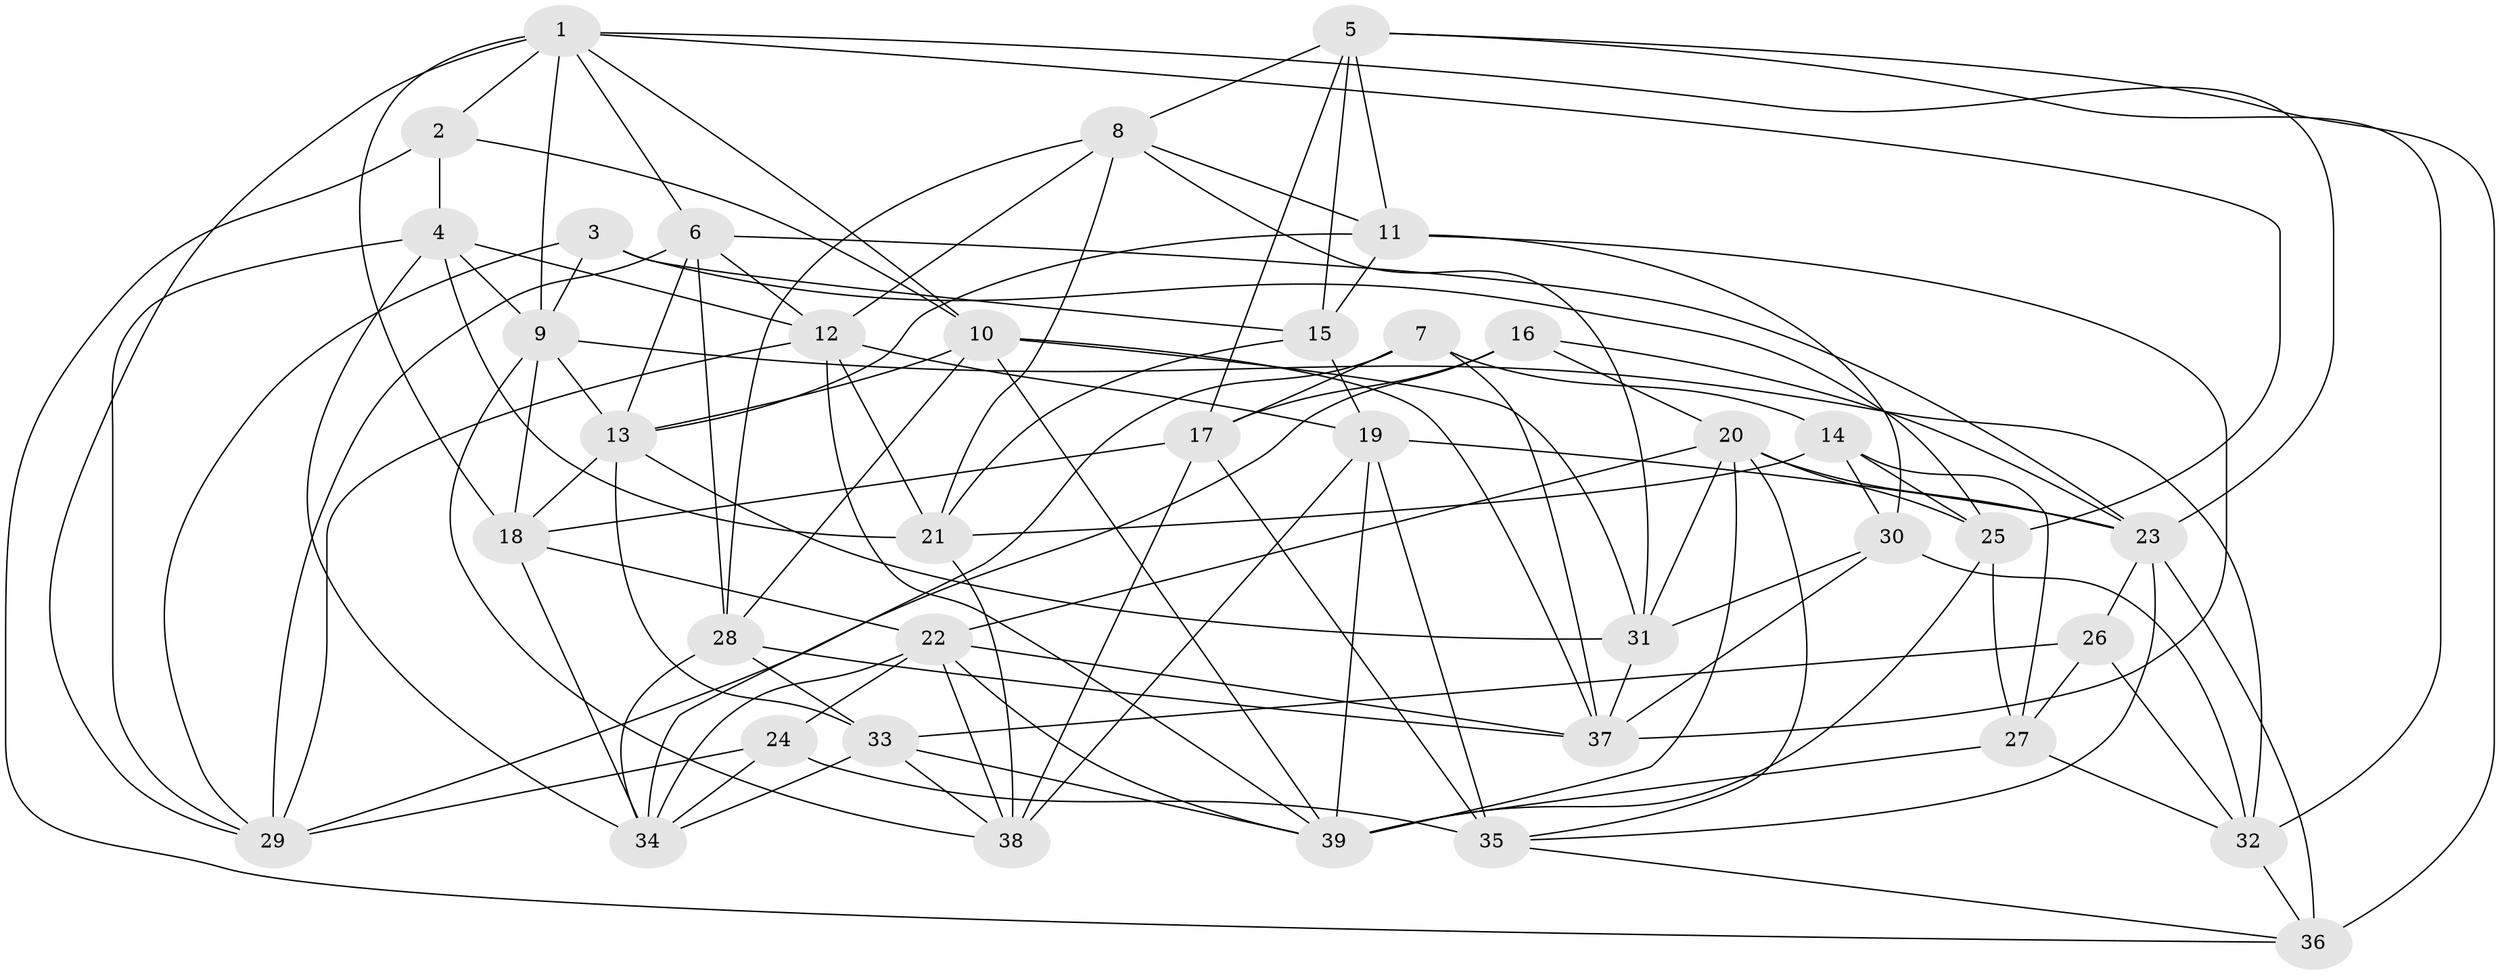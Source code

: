 // original degree distribution, {4: 1.0}
// Generated by graph-tools (version 1.1) at 2025/38/03/04/25 23:38:15]
// undirected, 39 vertices, 116 edges
graph export_dot {
  node [color=gray90,style=filled];
  1;
  2;
  3;
  4;
  5;
  6;
  7;
  8;
  9;
  10;
  11;
  12;
  13;
  14;
  15;
  16;
  17;
  18;
  19;
  20;
  21;
  22;
  23;
  24;
  25;
  26;
  27;
  28;
  29;
  30;
  31;
  32;
  33;
  34;
  35;
  36;
  37;
  38;
  39;
  1 -- 2 [weight=1.0];
  1 -- 6 [weight=1.0];
  1 -- 9 [weight=1.0];
  1 -- 10 [weight=1.0];
  1 -- 18 [weight=1.0];
  1 -- 23 [weight=1.0];
  1 -- 25 [weight=1.0];
  1 -- 29 [weight=1.0];
  2 -- 4 [weight=2.0];
  2 -- 10 [weight=2.0];
  2 -- 36 [weight=1.0];
  3 -- 9 [weight=1.0];
  3 -- 15 [weight=1.0];
  3 -- 25 [weight=1.0];
  3 -- 29 [weight=1.0];
  4 -- 9 [weight=2.0];
  4 -- 12 [weight=1.0];
  4 -- 21 [weight=1.0];
  4 -- 29 [weight=1.0];
  4 -- 34 [weight=1.0];
  5 -- 8 [weight=1.0];
  5 -- 11 [weight=1.0];
  5 -- 15 [weight=1.0];
  5 -- 17 [weight=1.0];
  5 -- 32 [weight=1.0];
  5 -- 36 [weight=1.0];
  6 -- 12 [weight=1.0];
  6 -- 13 [weight=1.0];
  6 -- 23 [weight=1.0];
  6 -- 28 [weight=1.0];
  6 -- 29 [weight=1.0];
  7 -- 14 [weight=2.0];
  7 -- 17 [weight=1.0];
  7 -- 34 [weight=2.0];
  7 -- 37 [weight=1.0];
  8 -- 11 [weight=1.0];
  8 -- 12 [weight=1.0];
  8 -- 21 [weight=1.0];
  8 -- 28 [weight=1.0];
  8 -- 31 [weight=1.0];
  9 -- 13 [weight=1.0];
  9 -- 18 [weight=1.0];
  9 -- 32 [weight=1.0];
  9 -- 38 [weight=1.0];
  10 -- 13 [weight=1.0];
  10 -- 28 [weight=1.0];
  10 -- 31 [weight=1.0];
  10 -- 37 [weight=1.0];
  10 -- 39 [weight=1.0];
  11 -- 13 [weight=1.0];
  11 -- 15 [weight=2.0];
  11 -- 30 [weight=1.0];
  11 -- 37 [weight=2.0];
  12 -- 19 [weight=1.0];
  12 -- 21 [weight=1.0];
  12 -- 29 [weight=2.0];
  12 -- 39 [weight=1.0];
  13 -- 18 [weight=1.0];
  13 -- 31 [weight=1.0];
  13 -- 33 [weight=2.0];
  14 -- 21 [weight=1.0];
  14 -- 25 [weight=1.0];
  14 -- 27 [weight=2.0];
  14 -- 30 [weight=2.0];
  15 -- 19 [weight=1.0];
  15 -- 21 [weight=1.0];
  16 -- 17 [weight=1.0];
  16 -- 20 [weight=1.0];
  16 -- 23 [weight=1.0];
  16 -- 29 [weight=1.0];
  17 -- 18 [weight=1.0];
  17 -- 35 [weight=1.0];
  17 -- 38 [weight=1.0];
  18 -- 22 [weight=1.0];
  18 -- 34 [weight=1.0];
  19 -- 23 [weight=1.0];
  19 -- 35 [weight=1.0];
  19 -- 38 [weight=1.0];
  19 -- 39 [weight=1.0];
  20 -- 22 [weight=2.0];
  20 -- 23 [weight=1.0];
  20 -- 25 [weight=1.0];
  20 -- 31 [weight=1.0];
  20 -- 35 [weight=1.0];
  20 -- 39 [weight=1.0];
  21 -- 38 [weight=1.0];
  22 -- 24 [weight=1.0];
  22 -- 34 [weight=1.0];
  22 -- 37 [weight=1.0];
  22 -- 38 [weight=1.0];
  22 -- 39 [weight=1.0];
  23 -- 26 [weight=2.0];
  23 -- 35 [weight=1.0];
  23 -- 36 [weight=2.0];
  24 -- 29 [weight=1.0];
  24 -- 34 [weight=1.0];
  24 -- 35 [weight=1.0];
  25 -- 27 [weight=1.0];
  25 -- 39 [weight=1.0];
  26 -- 27 [weight=1.0];
  26 -- 32 [weight=1.0];
  26 -- 33 [weight=2.0];
  27 -- 32 [weight=1.0];
  27 -- 39 [weight=1.0];
  28 -- 33 [weight=1.0];
  28 -- 34 [weight=1.0];
  28 -- 37 [weight=1.0];
  30 -- 31 [weight=1.0];
  30 -- 32 [weight=1.0];
  30 -- 37 [weight=1.0];
  31 -- 37 [weight=1.0];
  32 -- 36 [weight=1.0];
  33 -- 34 [weight=1.0];
  33 -- 38 [weight=1.0];
  33 -- 39 [weight=1.0];
  35 -- 36 [weight=1.0];
}
